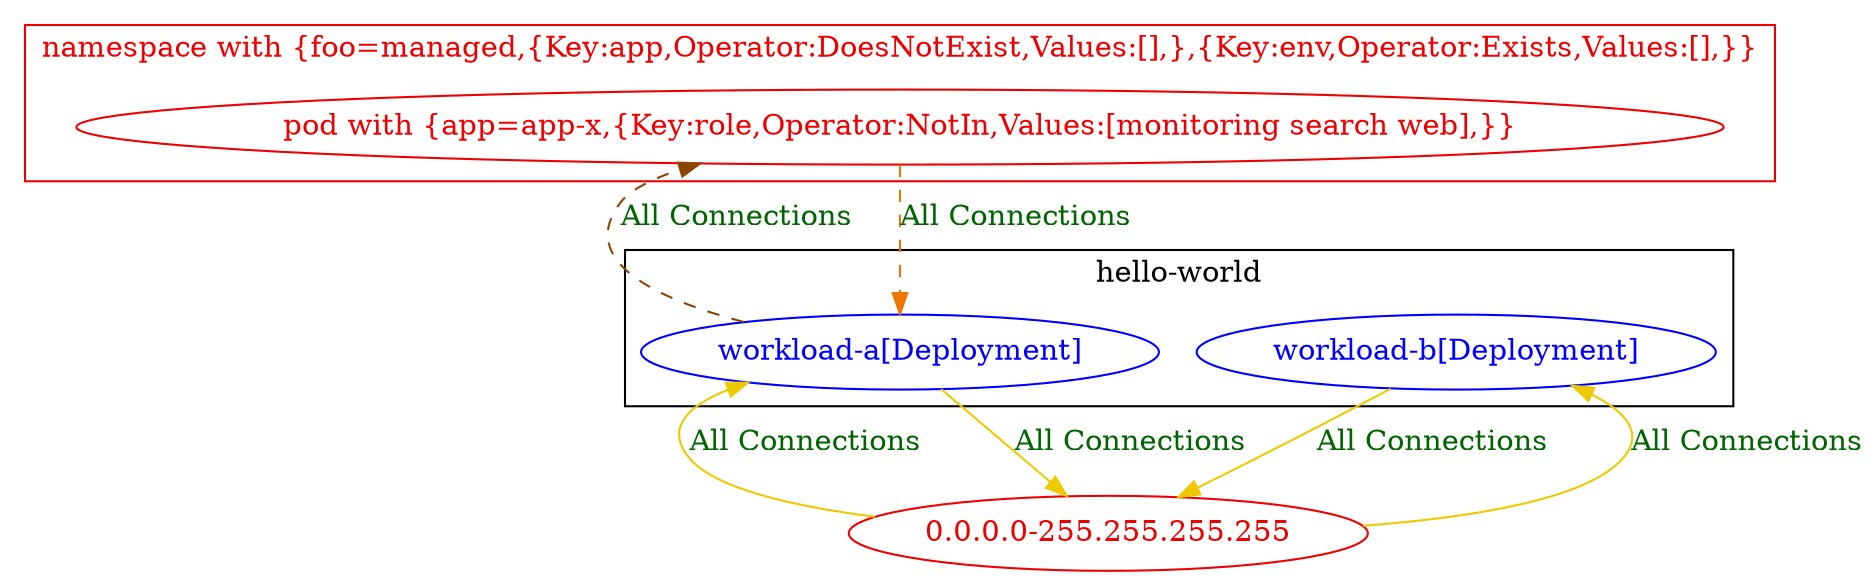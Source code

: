 digraph {
	subgraph "cluster_hello_world" {
		color="black"
		fontcolor="black"
		"hello-world/workload-a[Deployment]" [label="workload-a[Deployment]" color="blue" fontcolor="blue"]
		"hello-world/workload-b[Deployment]" [label="workload-b[Deployment]" color="blue" fontcolor="blue"]
		label="hello-world"
	}
	subgraph "cluster_namespace with {foo=managed,{Key:app,Operator:DoesNotExist,Values:[],},{Key:env,Operator:Exists,Values:[],}}" {
		color="red2"
		fontcolor="red2"
		"pod with {app=app-x,{Key:role,Operator:NotIn,Values:[monitoring search web],}}_in_namespace with {foo=managed,{Key:app,Operator:DoesNotExist,Values:[],},{Key:env,Operator:Exists,Values:[],}}" [label="pod with {app=app-x,{Key:role,Operator:NotIn,Values:[monitoring search web],}}" color="red2" fontcolor="red2"]
		label="namespace with {foo=managed,{Key:app,Operator:DoesNotExist,Values:[],},{Key:env,Operator:Exists,Values:[],}}"
	}
	"0.0.0.0-255.255.255.255" [label="0.0.0.0-255.255.255.255" color="red2" fontcolor="red2"]
	"0.0.0.0-255.255.255.255" -> "hello-world/workload-a[Deployment]" [label="All Connections" color="gold2" fontcolor="darkgreen" weight=0.5]
	"0.0.0.0-255.255.255.255" -> "hello-world/workload-b[Deployment]" [label="All Connections" color="gold2" fontcolor="darkgreen" weight=0.5]
	"hello-world/workload-a[Deployment]" -> "0.0.0.0-255.255.255.255" [label="All Connections" color="gold2" fontcolor="darkgreen" weight=1]
	"hello-world/workload-a[Deployment]" -> "pod with {app=app-x,{Key:role,Operator:NotIn,Values:[monitoring search web],}}_in_namespace with {foo=managed,{Key:app,Operator:DoesNotExist,Values:[],},{Key:env,Operator:Exists,Values:[],}}" [label="All Connections" color="darkorange4" fontcolor="darkgreen" weight=0.5 style=dashed]
	"hello-world/workload-b[Deployment]" -> "0.0.0.0-255.255.255.255" [label="All Connections" color="gold2" fontcolor="darkgreen" weight=1]
	"pod with {app=app-x,{Key:role,Operator:NotIn,Values:[monitoring search web],}}_in_namespace with {foo=managed,{Key:app,Operator:DoesNotExist,Values:[],},{Key:env,Operator:Exists,Values:[],}}" -> "hello-world/workload-a[Deployment]" [label="All Connections" color="darkorange2" fontcolor="darkgreen" weight=1 style=dashed]
}